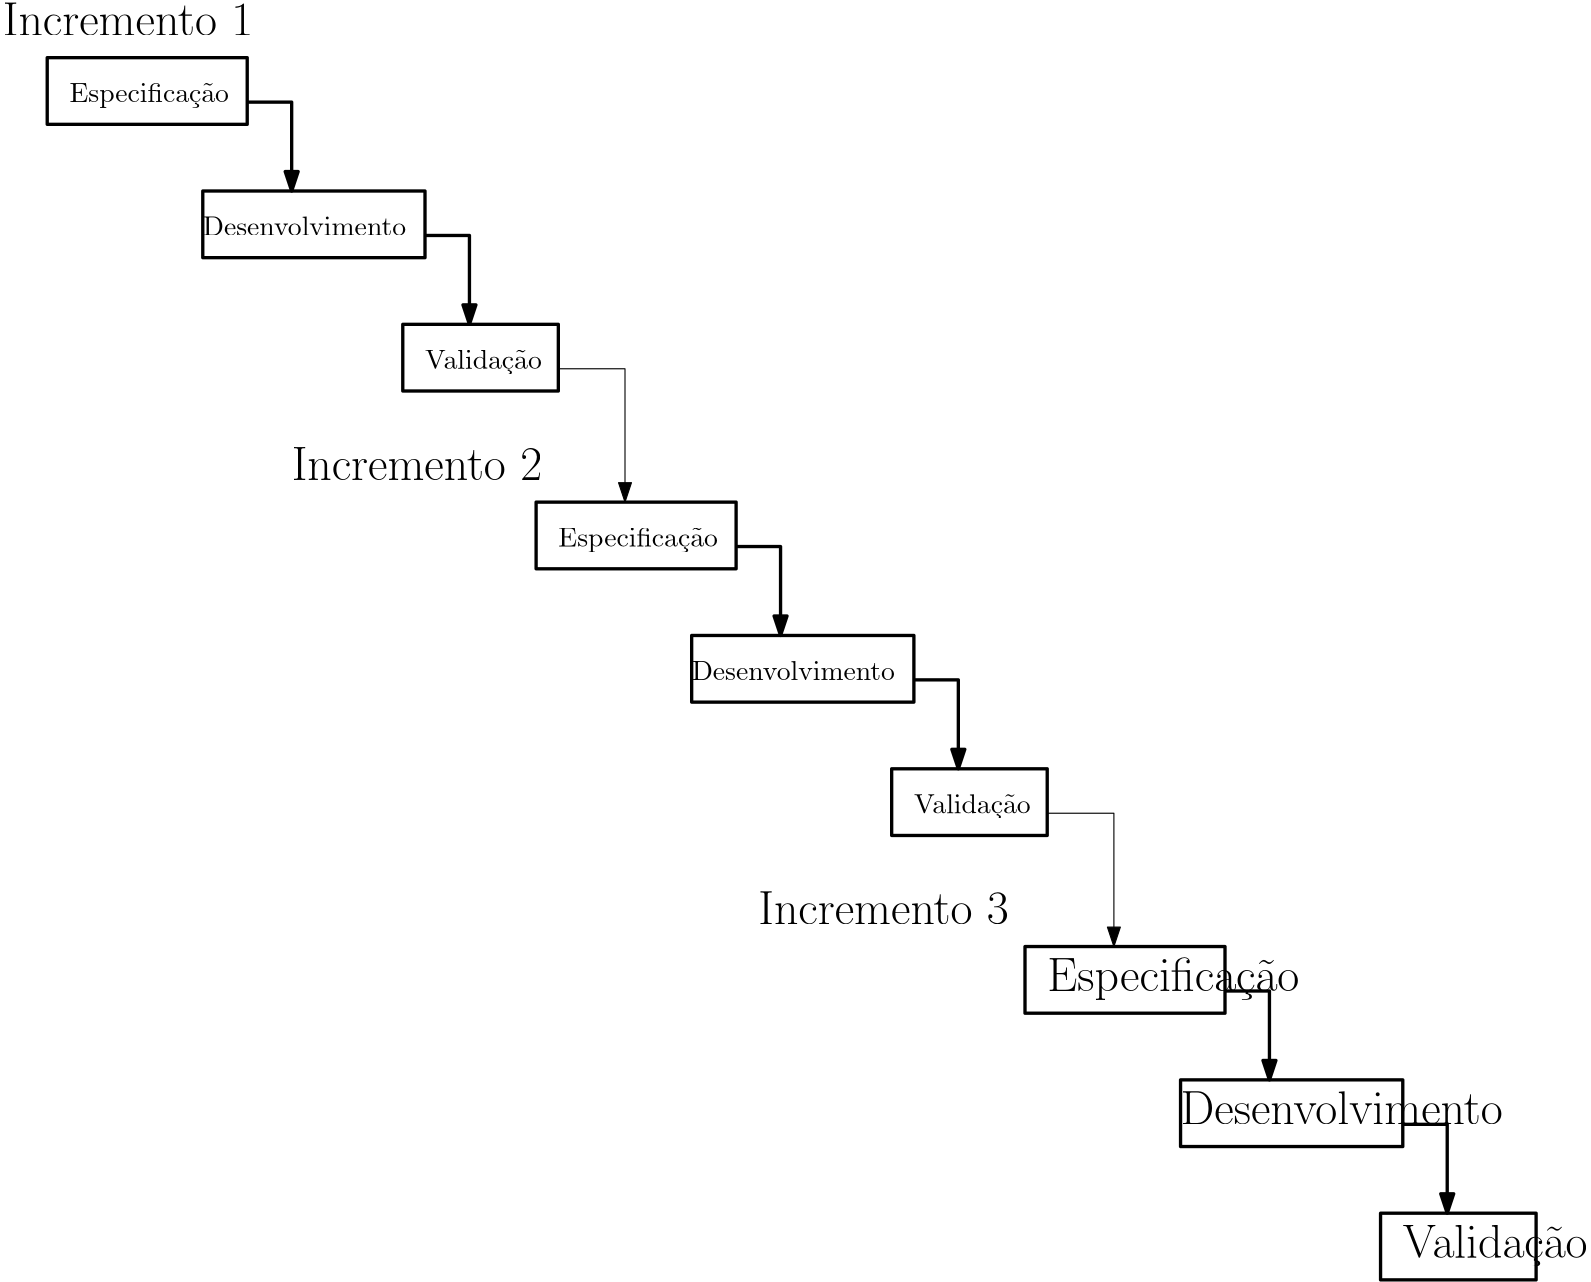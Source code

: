 <?xml version="1.0"?>
<!DOCTYPE ipe SYSTEM "ipe.dtd">
<ipe version="70218" creator="Ipe 7.2.26">
<info created="D:20220922153159" modified="D:20220922153159"/>
<ipestyle name="basic">
<symbol name="arrow/arc(spx)">
<path stroke="sym-stroke" fill="sym-stroke" pen="sym-pen">
0 0 m
-1 0.333 l
-1 -0.333 l
h
</path>
</symbol>
<symbol name="arrow/farc(spx)">
<path stroke="sym-stroke" fill="white" pen="sym-pen">
0 0 m
-1 0.333 l
-1 -0.333 l
h
</path>
</symbol>
<symbol name="arrow/ptarc(spx)">
<path stroke="sym-stroke" fill="sym-stroke" pen="sym-pen">
0 0 m
-1 0.333 l
-0.8 0 l
-1 -0.333 l
h
</path>
</symbol>
<symbol name="arrow/fptarc(spx)">
<path stroke="sym-stroke" fill="white" pen="sym-pen">
0 0 m
-1 0.333 l
-0.8 0 l
-1 -0.333 l
h
</path>
</symbol>
<symbol name="mark/circle(sx)" transformations="translations">
<path fill="sym-stroke">
0.6 0 0 0.6 0 0 e
0.4 0 0 0.4 0 0 e
</path>
</symbol>
<symbol name="mark/disk(sx)" transformations="translations">
<path fill="sym-stroke">
0.6 0 0 0.6 0 0 e
</path>
</symbol>
<symbol name="mark/fdisk(sfx)" transformations="translations">
<group>
<path fill="sym-fill">
0.5 0 0 0.5 0 0 e
</path>
<path fill="sym-stroke" fillrule="eofill">
0.6 0 0 0.6 0 0 e
0.4 0 0 0.4 0 0 e
</path>
</group>
</symbol>
<symbol name="mark/box(sx)" transformations="translations">
<path fill="sym-stroke" fillrule="eofill">
-0.6 -0.6 m
0.6 -0.6 l
0.6 0.6 l
-0.6 0.6 l
h
-0.4 -0.4 m
0.4 -0.4 l
0.4 0.4 l
-0.4 0.4 l
h
</path>
</symbol>
<symbol name="mark/square(sx)" transformations="translations">
<path fill="sym-stroke">
-0.6 -0.6 m
0.6 -0.6 l
0.6 0.6 l
-0.6 0.6 l
h
</path>
</symbol>
<symbol name="mark/fsquare(sfx)" transformations="translations">
<group>
<path fill="sym-fill">
-0.5 -0.5 m
0.5 -0.5 l
0.5 0.5 l
-0.5 0.5 l
h
</path>
<path fill="sym-stroke" fillrule="eofill">
-0.6 -0.6 m
0.6 -0.6 l
0.6 0.6 l
-0.6 0.6 l
h
-0.4 -0.4 m
0.4 -0.4 l
0.4 0.4 l
-0.4 0.4 l
h
</path>
</group>
</symbol>
<symbol name="mark/cross(sx)" transformations="translations">
<group>
<path fill="sym-stroke">
-0.43 -0.57 m
0.57 0.43 l
0.43 0.57 l
-0.57 -0.43 l
h
</path>
<path fill="sym-stroke">
-0.43 0.57 m
0.57 -0.43 l
0.43 -0.57 l
-0.57 0.43 l
h
</path>
</group>
</symbol>
<symbol name="arrow/fnormal(spx)">
<path stroke="sym-stroke" fill="white" pen="sym-pen">
0 0 m
-1 0.333 l
-1 -0.333 l
h
</path>
</symbol>
<symbol name="arrow/pointed(spx)">
<path stroke="sym-stroke" fill="sym-stroke" pen="sym-pen">
0 0 m
-1 0.333 l
-0.8 0 l
-1 -0.333 l
h
</path>
</symbol>
<symbol name="arrow/fpointed(spx)">
<path stroke="sym-stroke" fill="white" pen="sym-pen">
0 0 m
-1 0.333 l
-0.8 0 l
-1 -0.333 l
h
</path>
</symbol>
<symbol name="arrow/linear(spx)">
<path stroke="sym-stroke" pen="sym-pen">
-1 0.333 m
0 0 l
-1 -0.333 l
</path>
</symbol>
<symbol name="arrow/fdouble(spx)">
<path stroke="sym-stroke" fill="white" pen="sym-pen">
0 0 m
-1 0.333 l
-1 -0.333 l
h
-1 0 m
-2 0.333 l
-2 -0.333 l
h
</path>
</symbol>
<symbol name="arrow/double(spx)">
<path stroke="sym-stroke" fill="sym-stroke" pen="sym-pen">
0 0 m
-1 0.333 l
-1 -0.333 l
h
-1 0 m
-2 0.333 l
-2 -0.333 l
h
</path>
</symbol>
<symbol name="arrow/mid-normal(spx)">
<path stroke="sym-stroke" fill="sym-stroke" pen="sym-pen">
0.5 0 m
-0.5 0.333 l
-0.5 -0.333 l
h
</path>
</symbol>
<symbol name="arrow/mid-fnormal(spx)">
<path stroke="sym-stroke" fill="white" pen="sym-pen">
0.5 0 m
-0.5 0.333 l
-0.5 -0.333 l
h
</path>
</symbol>
<symbol name="arrow/mid-pointed(spx)">
<path stroke="sym-stroke" fill="sym-stroke" pen="sym-pen">
0.5 0 m
-0.5 0.333 l
-0.3 0 l
-0.5 -0.333 l
h
</path>
</symbol>
<symbol name="arrow/mid-fpointed(spx)">
<path stroke="sym-stroke" fill="white" pen="sym-pen">
0.5 0 m
-0.5 0.333 l
-0.3 0 l
-0.5 -0.333 l
h
</path>
</symbol>
<symbol name="arrow/mid-double(spx)">
<path stroke="sym-stroke" fill="sym-stroke" pen="sym-pen">
1 0 m
0 0.333 l
0 -0.333 l
h
0 0 m
-1 0.333 l
-1 -0.333 l
h
</path>
</symbol>
<symbol name="arrow/mid-fdouble(spx)">
<path stroke="sym-stroke" fill="white" pen="sym-pen">
1 0 m
0 0.333 l
0 -0.333 l
h
0 0 m
-1 0.333 l
-1 -0.333 l
h
</path>
</symbol>
<anglesize name="22.5 deg" value="22.5"/>
<anglesize name="30 deg" value="30"/>
<anglesize name="45 deg" value="45"/>
<anglesize name="60 deg" value="60"/>
<anglesize name="90 deg" value="90"/>
<arrowsize name="large" value="10"/>
<arrowsize name="small" value="5"/>
<arrowsize name="tiny" value="3"/>
<color name="blue" value="0 0 1"/>
<color name="brown" value="0.647 0.165 0.165"/>
<color name="darkblue" value="0 0 0.545"/>
<color name="darkcyan" value="0 0.545 0.545"/>
<color name="darkgray" value="0.663"/>
<color name="darkgreen" value="0 0.392 0"/>
<color name="darkmagenta" value="0.545 0 0.545"/>
<color name="darkorange" value="1 0.549 0"/>
<color name="darkred" value="0.545 0 0"/>
<color name="gold" value="1 0.843 0"/>
<color name="gray" value="0.745"/>
<color name="green" value="0 1 0"/>
<color name="lightblue" value="0.678 0.847 0.902"/>
<color name="lightcyan" value="0.878 1 1"/>
<color name="lightgray" value="0.827"/>
<color name="lightgreen" value="0.565 0.933 0.565"/>
<color name="lightyellow" value="1 1 0.878"/>
<color name="navy" value="0 0 0.502"/>
<color name="orange" value="1 0.647 0"/>
<color name="pink" value="1 0.753 0.796"/>
<color name="purple" value="0.627 0.125 0.941"/>
<color name="red" value="1 0 0"/>
<color name="seagreen" value="0.18 0.545 0.341"/>
<color name="turquoise" value="0.251 0.878 0.816"/>
<color name="violet" value="0.933 0.51 0.933"/>
<color name="yellow" value="1 1 0"/>
<dashstyle name="dash dot dotted" value="[4 2 1 2 1 2] 0"/>
<dashstyle name="dash dotted" value="[4 2 1 2] 0"/>
<dashstyle name="dashed" value="[4] 0"/>
<dashstyle name="dotted" value="[1 3] 0"/>
<gridsize name="10 pts (~3.5 mm)" value="10"/>
<gridsize name="14 pts (~5 mm)" value="14"/>
<gridsize name="16 pts (~6 mm)" value="16"/>
<gridsize name="20 pts (~7 mm)" value="20"/>
<gridsize name="28 pts (~10 mm)" value="28"/>
<gridsize name="32 pts (~12 mm)" value="32"/>
<gridsize name="4 pts" value="4"/>
<gridsize name="56 pts (~20 mm)" value="56"/>
<gridsize name="8 pts (~3 mm)" value="8"/>
<opacity name="10%" value="0.1"/>
<opacity name="30%" value="0.3"/>
<opacity name="50%" value="0.5"/>
<opacity name="75%" value="0.75"/>
<pen name="fat" value="1.2"/>
<pen name="heavier" value="0.8"/>
<pen name="ultrafat" value="2"/>
<symbolsize name="large" value="5"/>
<symbolsize name="small" value="2"/>
<symbolsize name="tiny" value="1.1"/>
<textsize name="Huge" value="\Huge"/>
<textsize name="LARGE" value="\LARGE"/>
<textsize name="Large" value="\Large"/>
<textsize name="footnote" value="\footnotesize"/>
<textsize name="huge" value="\huge"/>
<textsize name="large" value="\large"/>
<textsize name="script" value="\scriptsize"/>
<textsize name="small" value="\small"/>
<textsize name="tiny" value="\tiny"/>
<textstyle name="center" begin="\begin{center}" end="\end{center}"/>
<textstyle name="item" begin="\begin{itemize}\item{}" end="\end{itemize}"/>
<textstyle name="itemize" begin="\begin{itemize}" end="\end{itemize}"/>
<tiling name="falling" angle="-60" step="4" width="1"/>
<tiling name="rising" angle="30" step="4" width="1"/>
</ipestyle>
<page>
<layer name="alpha"/>
<view layers="alpha" active="alpha"/>
<path layer="alpha" matrix="0.5625 0 0 0.75 -4 200" stroke="black" fill="white" pen="fat">
64 448 m
64 416 l
192 416 l
192 448 l
h
</path>
<text matrix="1 0 0 1 -56 88" transformations="translations" pos="96 432" stroke="black" type="label" width="57.479" height="6.926" depth="1.93" valign="baseline">Especificação</text>
<text matrix="1 0 0 1 -48 64" transformations="translations" pos="64 480" stroke="black" type="label" width="90.24" height="11.761" depth="0" valign="baseline" size="LARGE">Incremento 1</text>
<path matrix="0.833333 0 0 0.75 -18.6667 188" stroke="black" fill="white" pen="fat">
128 400 m
128 368 l
224 368 l
224 400 l
h
</path>
<text matrix="1 0 0 1 -56 88" transformations="translations" pos="144 384" stroke="black" type="label" width="73.253" height="6.918" depth="0" valign="baseline">Desenvolvimento</text>
<path matrix="0.7 0 0 0.75 25.6 176" stroke="black" fill="white" pen="fat">
192 352 m
192 320 l
272 320 l
272 352 l
h
</path>
<text matrix="1 0 0 1 -24 88" transformations="translations" pos="192 336" stroke="black" type="label" width="42.065" height="6.924" depth="1.69" valign="baseline">Validação</text>
<path matrix="1 0 0 1 -40 88" stroke="black" pen="fat" arrow="normal/normal">
208 384 m
224 384 l
224 352 l
</path>
<path matrix="1 0 0 1 -40 88" stroke="black" pen="fat" arrow="normal/normal">
144 432 m
160 432 l
160 400 l
</path>
<path matrix="0.5625 0 0 0.75 172 40" stroke="black" fill="white" pen="fat">
64 448 m
64 416 l
192 416 l
192 448 l
h
</path>
<text matrix="1 0 0 1 120 -72" transformations="translations" pos="96 432" stroke="black" type="label" width="57.479" height="6.926" depth="1.93" valign="baseline">Especificação</text>
<text matrix="1 0 0 1 56 -96" transformations="translations" pos="64 480" stroke="black" type="label" width="90.24" height="11.761" depth="0" valign="baseline" size="LARGE">Incremento 2</text>
<path matrix="0.833333 0 0 0.75 157.333 28" stroke="black" fill="white" pen="fat">
128 400 m
128 368 l
224 368 l
224 400 l
h
</path>
<text matrix="1 0 0 1 120 -72" transformations="translations" pos="144 384" stroke="black" type="label" width="73.253" height="6.918" depth="0" valign="baseline">Desenvolvimento</text>
<path matrix="0.7 0 0 0.75 201.6 16" stroke="black" fill="white" pen="fat">
192 352 m
192 320 l
272 320 l
272 352 l
h
</path>
<text matrix="1 0 0 1 152 -72" transformations="translations" pos="192 336" stroke="black" type="label" width="42.065" height="6.924" depth="1.69" valign="baseline">Validação</text>
<path matrix="1 0 0 1 136 -72" stroke="black" pen="fat" arrow="normal/normal">
208 384 m
224 384 l
224 352 l
</path>
<path matrix="1 0 0 1 136 -72" stroke="black" pen="fat" arrow="normal/normal">
144 432 m
160 432 l
160 400 l
</path>
<path matrix="1 0 0 1.2 0 -84.8" stroke="black" arrow="normal/normal">
216 424 m
240 424 l
240 384 l
</path>
<path matrix="0.5625 0 0 0.75 348 -120" stroke="black" fill="white" pen="fat">
64 448 m
64 416 l
192 416 l
192 448 l
h
</path>
<text matrix="1 0 0 1 296 -232" transformations="translations" pos="96 432" stroke="black" type="label" width="57.479" height="6.926" depth="1.93" valign="baseline" size="\LARGE">Especificação</text>
<path matrix="0.833333 0 0 0.75 333.333 -132" stroke="black" fill="white" pen="fat">
128 400 m
128 368 l
224 368 l
224 400 l
h
</path>
<text matrix="1 0 0 1 296 -232" transformations="translations" pos="144 384" stroke="black" type="label" width="73.253" height="6.918" depth="0" valign="baseline" size="\LARGE">Desenvolvimento</text>
<path matrix="0.7 0 0 0.75 377.6 -144" stroke="black" fill="white" pen="fat">
192 352 m
192 320 l
272 320 l
272 352 l
h
</path>
<text matrix="1 0 0 1 328 -232" transformations="translations" pos="192 336" stroke="black" type="label" width="42.065" height="6.924" depth="1.69" valign="baseline" size="\LARGE">Validação</text>
<path matrix="1 0 0 1 312 -232" stroke="black" pen="fat" arrow="normal/normal">
208 384 m
224 384 l
224 352 l
</path>
<path matrix="1 0 0 1 312 -232" stroke="black" pen="fat" arrow="normal/normal">
144 432 m
160 432 l
160 400 l
</path>
<path matrix="1 0 0 1.2 176 -244.8" stroke="black" arrow="normal/normal">
216 424 m
240 424 l
240 384 l
</path>
<text matrix="1 0 0 1 224 -256" transformations="translations" pos="64 480" stroke="black" type="label" width="90.24" height="11.761" depth="0" valign="baseline" size="LARGE">Incremento 3</text>
</page>
</ipe>
